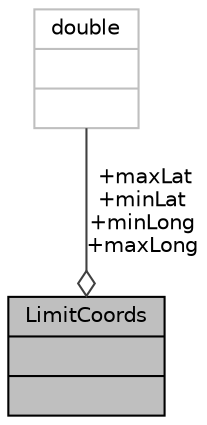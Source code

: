 digraph "LimitCoords"
{
  edge [fontname="Helvetica",fontsize="10",labelfontname="Helvetica",labelfontsize="10"];
  node [fontname="Helvetica",fontsize="10",shape=record];
  Node1 [label="{LimitCoords\n||}",height=0.2,width=0.4,color="black", fillcolor="grey75", style="filled", fontcolor="black"];
  Node2 -> Node1 [color="grey25",fontsize="10",style="solid",label=" +maxLat\n+minLat\n+minLong\n+maxLong" ,arrowhead="odiamond"];
  Node2 [label="{double\n||}",height=0.2,width=0.4,color="grey75", fillcolor="white", style="filled"];
}
